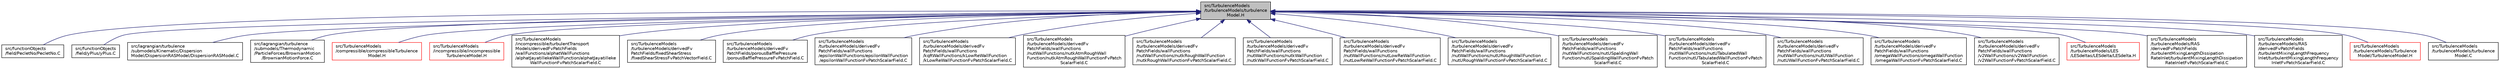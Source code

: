 digraph "src/TurbulenceModels/turbulenceModels/turbulenceModel.H"
{
  bgcolor="transparent";
  edge [fontname="Helvetica",fontsize="10",labelfontname="Helvetica",labelfontsize="10"];
  node [fontname="Helvetica",fontsize="10",shape=record];
  Node326 [label="src/TurbulenceModels\l/turbulenceModels/turbulence\lModel.H",height=0.2,width=0.4,color="black", fillcolor="grey75", style="filled", fontcolor="black"];
  Node326 -> Node327 [dir="back",color="midnightblue",fontsize="10",style="solid",fontname="Helvetica"];
  Node327 [label="src/functionObjects\l/field/PecletNo/PecletNo.C",height=0.2,width=0.4,color="black",URL="$a04739.html"];
  Node326 -> Node328 [dir="back",color="midnightblue",fontsize="10",style="solid",fontname="Helvetica"];
  Node328 [label="src/functionObjects\l/field/yPlus/yPlus.C",height=0.2,width=0.4,color="black",URL="$a04889.html"];
  Node326 -> Node329 [dir="back",color="midnightblue",fontsize="10",style="solid",fontname="Helvetica"];
  Node329 [label="src/lagrangian/turbulence\l/submodels/Kinematic/Dispersion\lModel/DispersionRASModel/DispersionRASModel.C",height=0.2,width=0.4,color="black",URL="$a07490.html"];
  Node326 -> Node330 [dir="back",color="midnightblue",fontsize="10",style="solid",fontname="Helvetica"];
  Node330 [label="src/lagrangian/turbulence\l/submodels/Thermodynamic\l/ParticleForces/BrownianMotion\l/BrownianMotionForce.C",height=0.2,width=0.4,color="black",URL="$a07508.html"];
  Node326 -> Node331 [dir="back",color="midnightblue",fontsize="10",style="solid",fontname="Helvetica"];
  Node331 [label="src/TurbulenceModels\l/compressible/compressibleTurbulence\lModel.H",height=0.2,width=0.4,color="red",URL="$a17555.html"];
  Node326 -> Node410 [dir="back",color="midnightblue",fontsize="10",style="solid",fontname="Helvetica"];
  Node410 [label="src/TurbulenceModels\l/incompressible/incompressible\lTurbulenceModel.H",height=0.2,width=0.4,color="red",URL="$a17690.html"];
  Node326 -> Node432 [dir="back",color="midnightblue",fontsize="10",style="solid",fontname="Helvetica"];
  Node432 [label="src/TurbulenceModels\l/incompressible/turbulentTransport\lModels/derivedFvPatchFields\l/wallFunctions/alphatWallFunctions\l/alphatJayatillekeWallFunction/alphatJayatilleke\lWallFunctionFvPatchScalarField.C",height=0.2,width=0.4,color="black",URL="$a42128.html"];
  Node326 -> Node433 [dir="back",color="midnightblue",fontsize="10",style="solid",fontname="Helvetica"];
  Node433 [label="src/TurbulenceModels\l/turbulenceModels/derivedFv\lPatchFields/fixedShearStress\l/fixedShearStressFvPatchVectorField.C",height=0.2,width=0.4,color="black",URL="$a17801.html"];
  Node326 -> Node434 [dir="back",color="midnightblue",fontsize="10",style="solid",fontname="Helvetica"];
  Node434 [label="src/TurbulenceModels\l/turbulenceModels/derivedFv\lPatchFields/porousBafflePressure\l/porousBafflePressureFvPatchField.C",height=0.2,width=0.4,color="black",URL="$a17807.html"];
  Node326 -> Node435 [dir="back",color="midnightblue",fontsize="10",style="solid",fontname="Helvetica"];
  Node435 [label="src/TurbulenceModels\l/turbulenceModels/derivedFv\lPatchFields/wallFunctions\l/epsilonWallFunctions/epsilonWallFunction\l/epsilonWallFunctionFvPatchScalarField.C",height=0.2,width=0.4,color="black",URL="$a17816.html"];
  Node326 -> Node436 [dir="back",color="midnightblue",fontsize="10",style="solid",fontname="Helvetica"];
  Node436 [label="src/TurbulenceModels\l/turbulenceModels/derivedFv\lPatchFields/wallFunctions\l/kqRWallFunctions/kLowReWallFunction\l/kLowReWallFunctionFvPatchScalarField.C",height=0.2,width=0.4,color="black",URL="$a17828.html"];
  Node326 -> Node437 [dir="back",color="midnightblue",fontsize="10",style="solid",fontname="Helvetica"];
  Node437 [label="src/TurbulenceModels\l/turbulenceModels/derivedFv\lPatchFields/wallFunctions\l/nutWallFunctions/nutkAtmRoughWall\lFunction/nutkAtmRoughWallFunctionFvPatch\lScalarField.C",height=0.2,width=0.4,color="black",URL="$a17846.html"];
  Node326 -> Node438 [dir="back",color="midnightblue",fontsize="10",style="solid",fontname="Helvetica"];
  Node438 [label="src/TurbulenceModels\l/turbulenceModels/derivedFv\lPatchFields/wallFunctions\l/nutWallFunctions/nutkRoughWallFunction\l/nutkRoughWallFunctionFvPatchScalarField.C",height=0.2,width=0.4,color="black",URL="$a17852.html"];
  Node326 -> Node439 [dir="back",color="midnightblue",fontsize="10",style="solid",fontname="Helvetica"];
  Node439 [label="src/TurbulenceModels\l/turbulenceModels/derivedFv\lPatchFields/wallFunctions\l/nutWallFunctions/nutkWallFunction\l/nutkWallFunctionFvPatchScalarField.C",height=0.2,width=0.4,color="black",URL="$a17858.html"];
  Node326 -> Node440 [dir="back",color="midnightblue",fontsize="10",style="solid",fontname="Helvetica"];
  Node440 [label="src/TurbulenceModels\l/turbulenceModels/derivedFv\lPatchFields/wallFunctions\l/nutWallFunctions/nutLowReWallFunction\l/nutLowReWallFunctionFvPatchScalarField.C",height=0.2,width=0.4,color="black",URL="$a17864.html"];
  Node326 -> Node441 [dir="back",color="midnightblue",fontsize="10",style="solid",fontname="Helvetica"];
  Node441 [label="src/TurbulenceModels\l/turbulenceModels/derivedFv\lPatchFields/wallFunctions\l/nutWallFunctions/nutURoughWallFunction\l/nutURoughWallFunctionFvPatchScalarField.C",height=0.2,width=0.4,color="black",URL="$a17870.html"];
  Node326 -> Node442 [dir="back",color="midnightblue",fontsize="10",style="solid",fontname="Helvetica"];
  Node442 [label="src/TurbulenceModels\l/turbulenceModels/derivedFv\lPatchFields/wallFunctions\l/nutWallFunctions/nutUSpaldingWall\lFunction/nutUSpaldingWallFunctionFvPatch\lScalarField.C",height=0.2,width=0.4,color="black",URL="$a17876.html"];
  Node326 -> Node443 [dir="back",color="midnightblue",fontsize="10",style="solid",fontname="Helvetica"];
  Node443 [label="src/TurbulenceModels\l/turbulenceModels/derivedFv\lPatchFields/wallFunctions\l/nutWallFunctions/nutUTabulatedWall\lFunction/nutUTabulatedWallFunctionFvPatch\lScalarField.C",height=0.2,width=0.4,color="black",URL="$a17882.html"];
  Node326 -> Node444 [dir="back",color="midnightblue",fontsize="10",style="solid",fontname="Helvetica"];
  Node444 [label="src/TurbulenceModels\l/turbulenceModels/derivedFv\lPatchFields/wallFunctions\l/nutWallFunctions/nutUWallFunction\l/nutUWallFunctionFvPatchScalarField.C",height=0.2,width=0.4,color="black",URL="$a17888.html"];
  Node326 -> Node445 [dir="back",color="midnightblue",fontsize="10",style="solid",fontname="Helvetica"];
  Node445 [label="src/TurbulenceModels\l/turbulenceModels/derivedFv\lPatchFields/wallFunctions\l/omegaWallFunctions/omegaWallFunction\l/omegaWallFunctionFvPatchScalarField.C",height=0.2,width=0.4,color="black",URL="$a17900.html"];
  Node326 -> Node446 [dir="back",color="midnightblue",fontsize="10",style="solid",fontname="Helvetica"];
  Node446 [label="src/TurbulenceModels\l/turbulenceModels/derivedFv\lPatchFields/wallFunctions\l/v2WallFunctions/v2WallFunction\l/v2WallFunctionFvPatchScalarField.C",height=0.2,width=0.4,color="black",URL="$a17906.html"];
  Node326 -> Node447 [dir="back",color="midnightblue",fontsize="10",style="solid",fontname="Helvetica"];
  Node447 [label="src/TurbulenceModels\l/turbulenceModels/LES\l/LESdeltas/LESdelta/LESdelta.H",height=0.2,width=0.4,color="red",URL="$a17984.html"];
  Node326 -> Node493 [dir="back",color="midnightblue",fontsize="10",style="solid",fontname="Helvetica"];
  Node493 [label="src/TurbulenceModels\l/turbulenceModels/RAS\l/derivedFvPatchFields\l/turbulentMixingLengthDissipation\lRateInlet/turbulentMixingLengthDissipation\lRateInletFvPatchScalarField.C",height=0.2,width=0.4,color="black",URL="$a18122.html"];
  Node326 -> Node494 [dir="back",color="midnightblue",fontsize="10",style="solid",fontname="Helvetica"];
  Node494 [label="src/TurbulenceModels\l/turbulenceModels/RAS\l/derivedFvPatchFields\l/turbulentMixingLengthFrequency\lInlet/turbulentMixingLengthFrequency\lInletFvPatchScalarField.C",height=0.2,width=0.4,color="black",URL="$a18128.html"];
  Node326 -> Node495 [dir="back",color="midnightblue",fontsize="10",style="solid",fontname="Helvetica"];
  Node495 [label="src/TurbulenceModels\l/turbulenceModels/Turbulence\lModel/TurbulenceModel.H",height=0.2,width=0.4,color="red",URL="$a18230.html"];
  Node326 -> Node540 [dir="back",color="midnightblue",fontsize="10",style="solid",fontname="Helvetica"];
  Node540 [label="src/TurbulenceModels\l/turbulenceModels/turbulence\lModel.C",height=0.2,width=0.4,color="black",URL="$a18233.html"];
}
